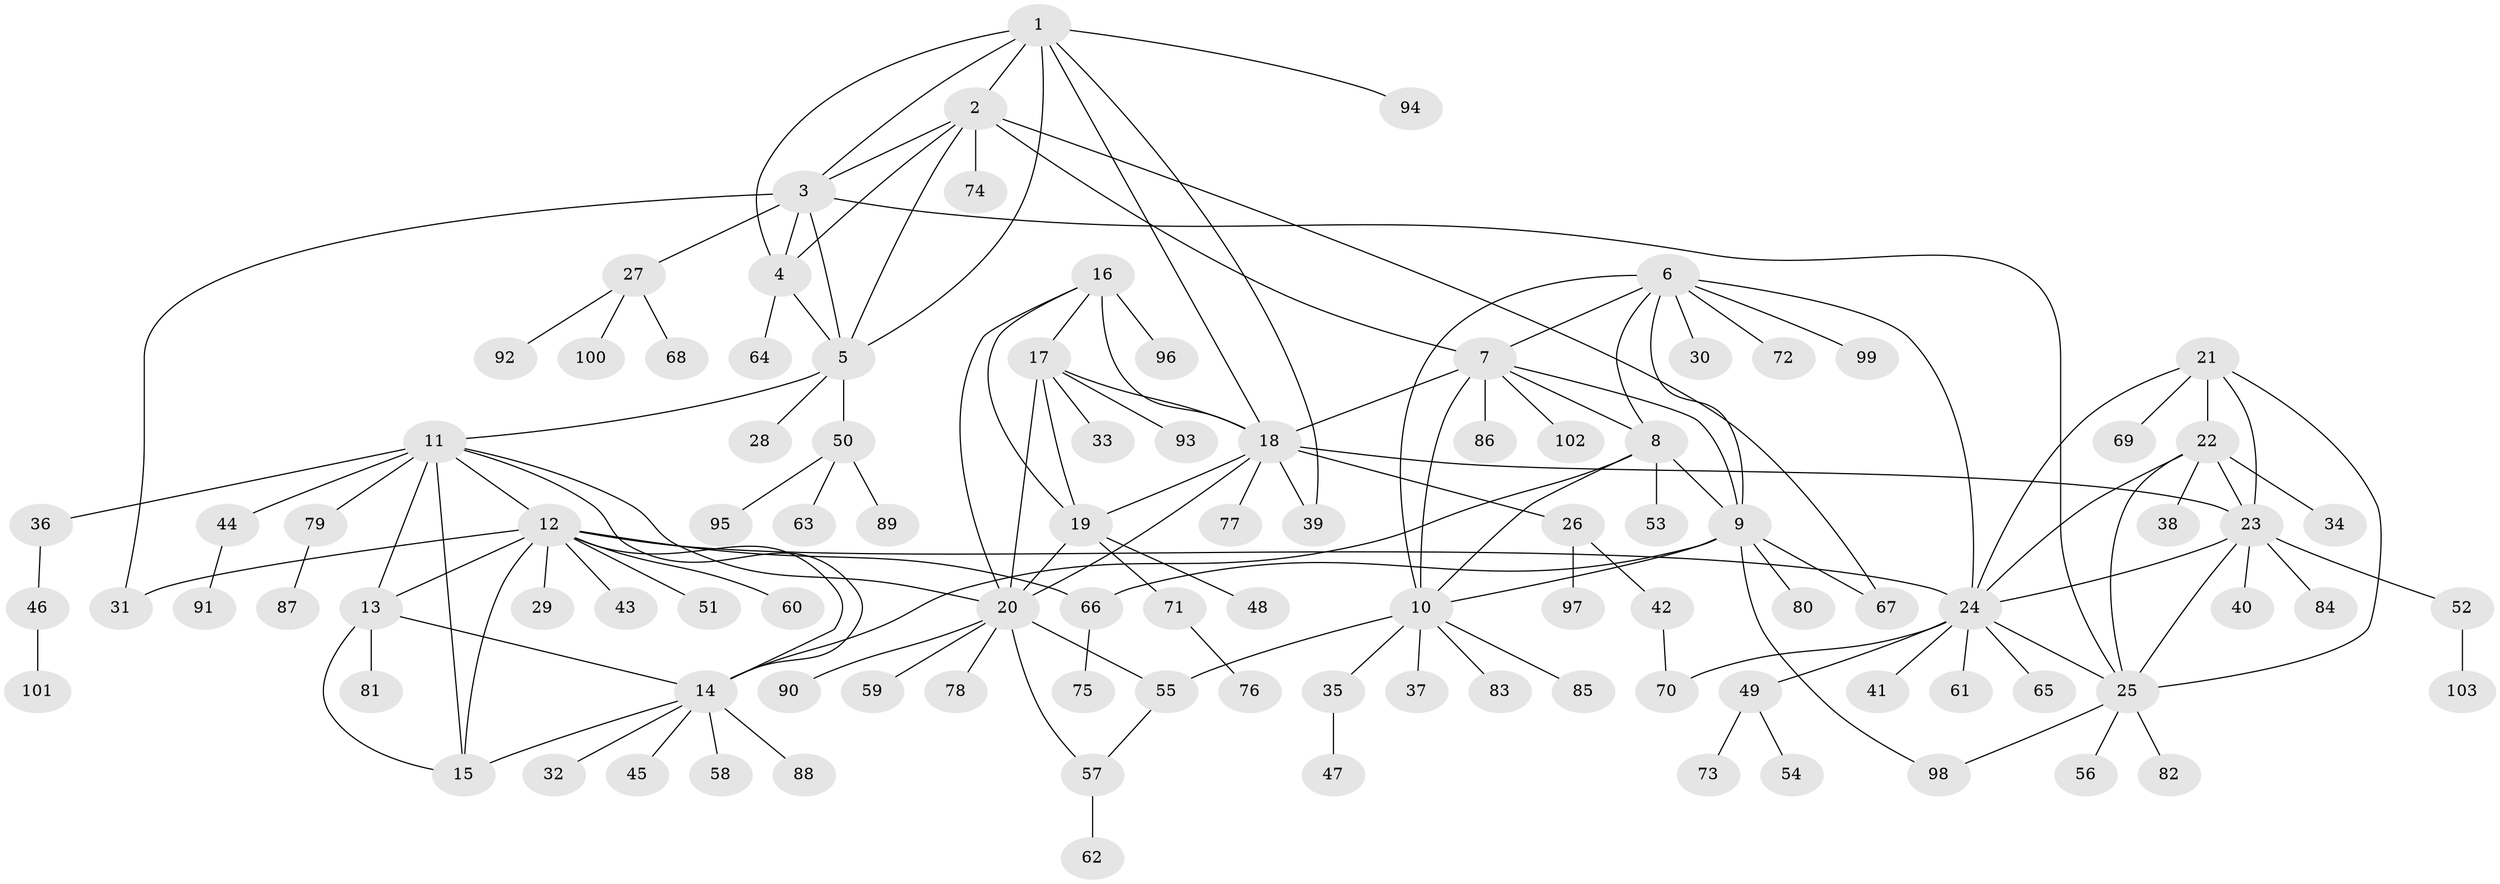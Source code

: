 // coarse degree distribution, {8: 0.05194805194805195, 5: 0.03896103896103896, 3: 0.09090909090909091, 10: 0.025974025974025976, 6: 0.012987012987012988, 7: 0.025974025974025976, 14: 0.012987012987012988, 2: 0.1038961038961039, 4: 0.012987012987012988, 9: 0.012987012987012988, 1: 0.6103896103896104}
// Generated by graph-tools (version 1.1) at 2025/42/03/06/25 10:42:11]
// undirected, 103 vertices, 146 edges
graph export_dot {
graph [start="1"]
  node [color=gray90,style=filled];
  1;
  2;
  3;
  4;
  5;
  6;
  7;
  8;
  9;
  10;
  11;
  12;
  13;
  14;
  15;
  16;
  17;
  18;
  19;
  20;
  21;
  22;
  23;
  24;
  25;
  26;
  27;
  28;
  29;
  30;
  31;
  32;
  33;
  34;
  35;
  36;
  37;
  38;
  39;
  40;
  41;
  42;
  43;
  44;
  45;
  46;
  47;
  48;
  49;
  50;
  51;
  52;
  53;
  54;
  55;
  56;
  57;
  58;
  59;
  60;
  61;
  62;
  63;
  64;
  65;
  66;
  67;
  68;
  69;
  70;
  71;
  72;
  73;
  74;
  75;
  76;
  77;
  78;
  79;
  80;
  81;
  82;
  83;
  84;
  85;
  86;
  87;
  88;
  89;
  90;
  91;
  92;
  93;
  94;
  95;
  96;
  97;
  98;
  99;
  100;
  101;
  102;
  103;
  1 -- 2;
  1 -- 3;
  1 -- 4;
  1 -- 5;
  1 -- 18;
  1 -- 39;
  1 -- 94;
  2 -- 3;
  2 -- 4;
  2 -- 5;
  2 -- 7;
  2 -- 67;
  2 -- 74;
  3 -- 4;
  3 -- 5;
  3 -- 25;
  3 -- 27;
  3 -- 31;
  4 -- 5;
  4 -- 64;
  5 -- 11;
  5 -- 28;
  5 -- 50;
  6 -- 7;
  6 -- 8;
  6 -- 9;
  6 -- 10;
  6 -- 24;
  6 -- 30;
  6 -- 72;
  6 -- 99;
  7 -- 8;
  7 -- 9;
  7 -- 10;
  7 -- 18;
  7 -- 86;
  7 -- 102;
  8 -- 9;
  8 -- 10;
  8 -- 14;
  8 -- 53;
  9 -- 10;
  9 -- 66;
  9 -- 67;
  9 -- 80;
  9 -- 98;
  10 -- 35;
  10 -- 37;
  10 -- 55;
  10 -- 83;
  10 -- 85;
  11 -- 12;
  11 -- 13;
  11 -- 14;
  11 -- 15;
  11 -- 20;
  11 -- 36;
  11 -- 44;
  11 -- 79;
  12 -- 13;
  12 -- 14;
  12 -- 15;
  12 -- 24;
  12 -- 29;
  12 -- 31;
  12 -- 43;
  12 -- 51;
  12 -- 60;
  12 -- 66;
  13 -- 14;
  13 -- 15;
  13 -- 81;
  14 -- 15;
  14 -- 32;
  14 -- 45;
  14 -- 58;
  14 -- 88;
  16 -- 17;
  16 -- 18;
  16 -- 19;
  16 -- 20;
  16 -- 96;
  17 -- 18;
  17 -- 19;
  17 -- 20;
  17 -- 33;
  17 -- 93;
  18 -- 19;
  18 -- 20;
  18 -- 23;
  18 -- 26;
  18 -- 39;
  18 -- 77;
  19 -- 20;
  19 -- 48;
  19 -- 71;
  20 -- 55;
  20 -- 57;
  20 -- 59;
  20 -- 78;
  20 -- 90;
  21 -- 22;
  21 -- 23;
  21 -- 24;
  21 -- 25;
  21 -- 69;
  22 -- 23;
  22 -- 24;
  22 -- 25;
  22 -- 34;
  22 -- 38;
  23 -- 24;
  23 -- 25;
  23 -- 40;
  23 -- 52;
  23 -- 84;
  24 -- 25;
  24 -- 41;
  24 -- 49;
  24 -- 61;
  24 -- 65;
  24 -- 70;
  25 -- 56;
  25 -- 82;
  25 -- 98;
  26 -- 42;
  26 -- 97;
  27 -- 68;
  27 -- 92;
  27 -- 100;
  35 -- 47;
  36 -- 46;
  42 -- 70;
  44 -- 91;
  46 -- 101;
  49 -- 54;
  49 -- 73;
  50 -- 63;
  50 -- 89;
  50 -- 95;
  52 -- 103;
  55 -- 57;
  57 -- 62;
  66 -- 75;
  71 -- 76;
  79 -- 87;
}
